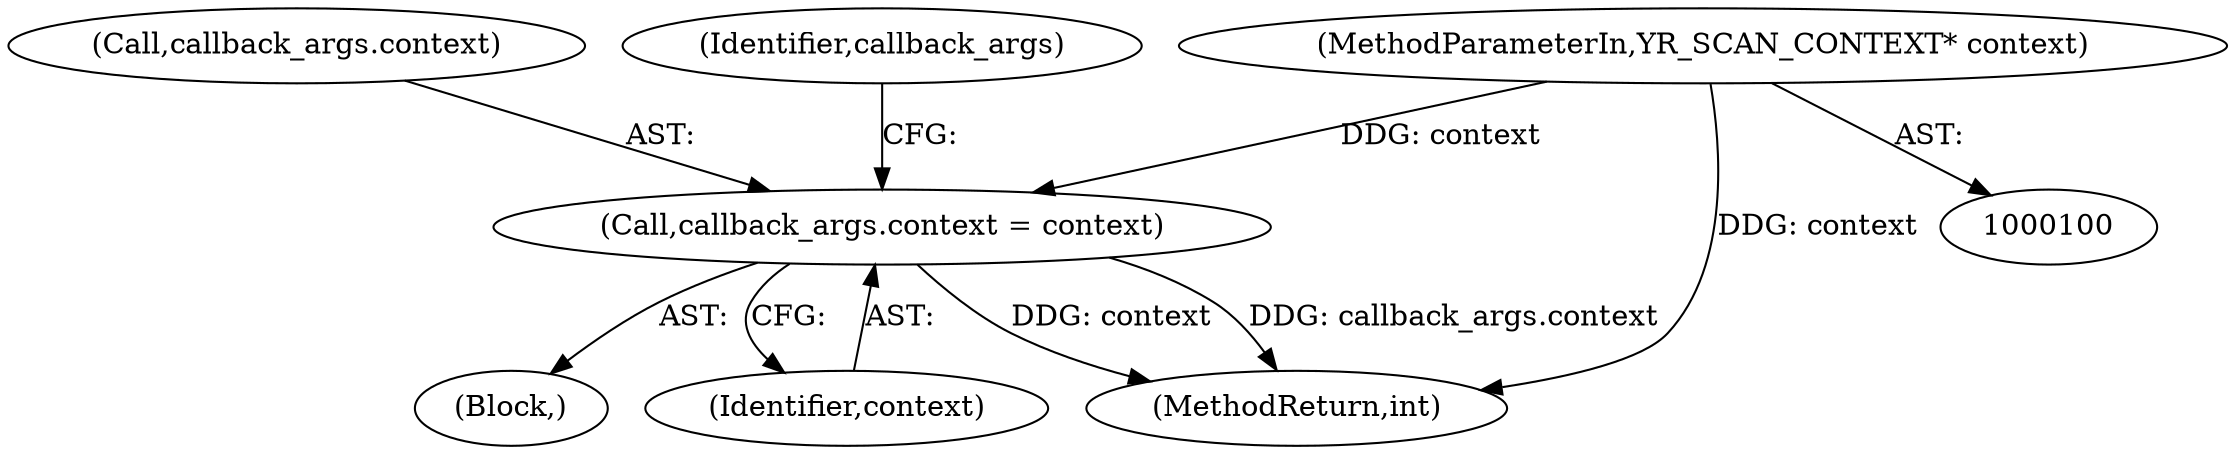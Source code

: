 digraph "0_yara_83d799804648c2a0895d40a19835d9b757c6fa4e_2@pointer" {
"1000261" [label="(Call,callback_args.context = context)"];
"1000101" [label="(MethodParameterIn,YR_SCAN_CONTEXT* context)"];
"1000107" [label="(Block,)"];
"1000262" [label="(Call,callback_args.context)"];
"1000261" [label="(Call,callback_args.context = context)"];
"1000268" [label="(Identifier,callback_args)"];
"1000265" [label="(Identifier,context)"];
"1000349" [label="(MethodReturn,int)"];
"1000101" [label="(MethodParameterIn,YR_SCAN_CONTEXT* context)"];
"1000261" -> "1000107"  [label="AST: "];
"1000261" -> "1000265"  [label="CFG: "];
"1000262" -> "1000261"  [label="AST: "];
"1000265" -> "1000261"  [label="AST: "];
"1000268" -> "1000261"  [label="CFG: "];
"1000261" -> "1000349"  [label="DDG: context"];
"1000261" -> "1000349"  [label="DDG: callback_args.context"];
"1000101" -> "1000261"  [label="DDG: context"];
"1000101" -> "1000100"  [label="AST: "];
"1000101" -> "1000349"  [label="DDG: context"];
}
